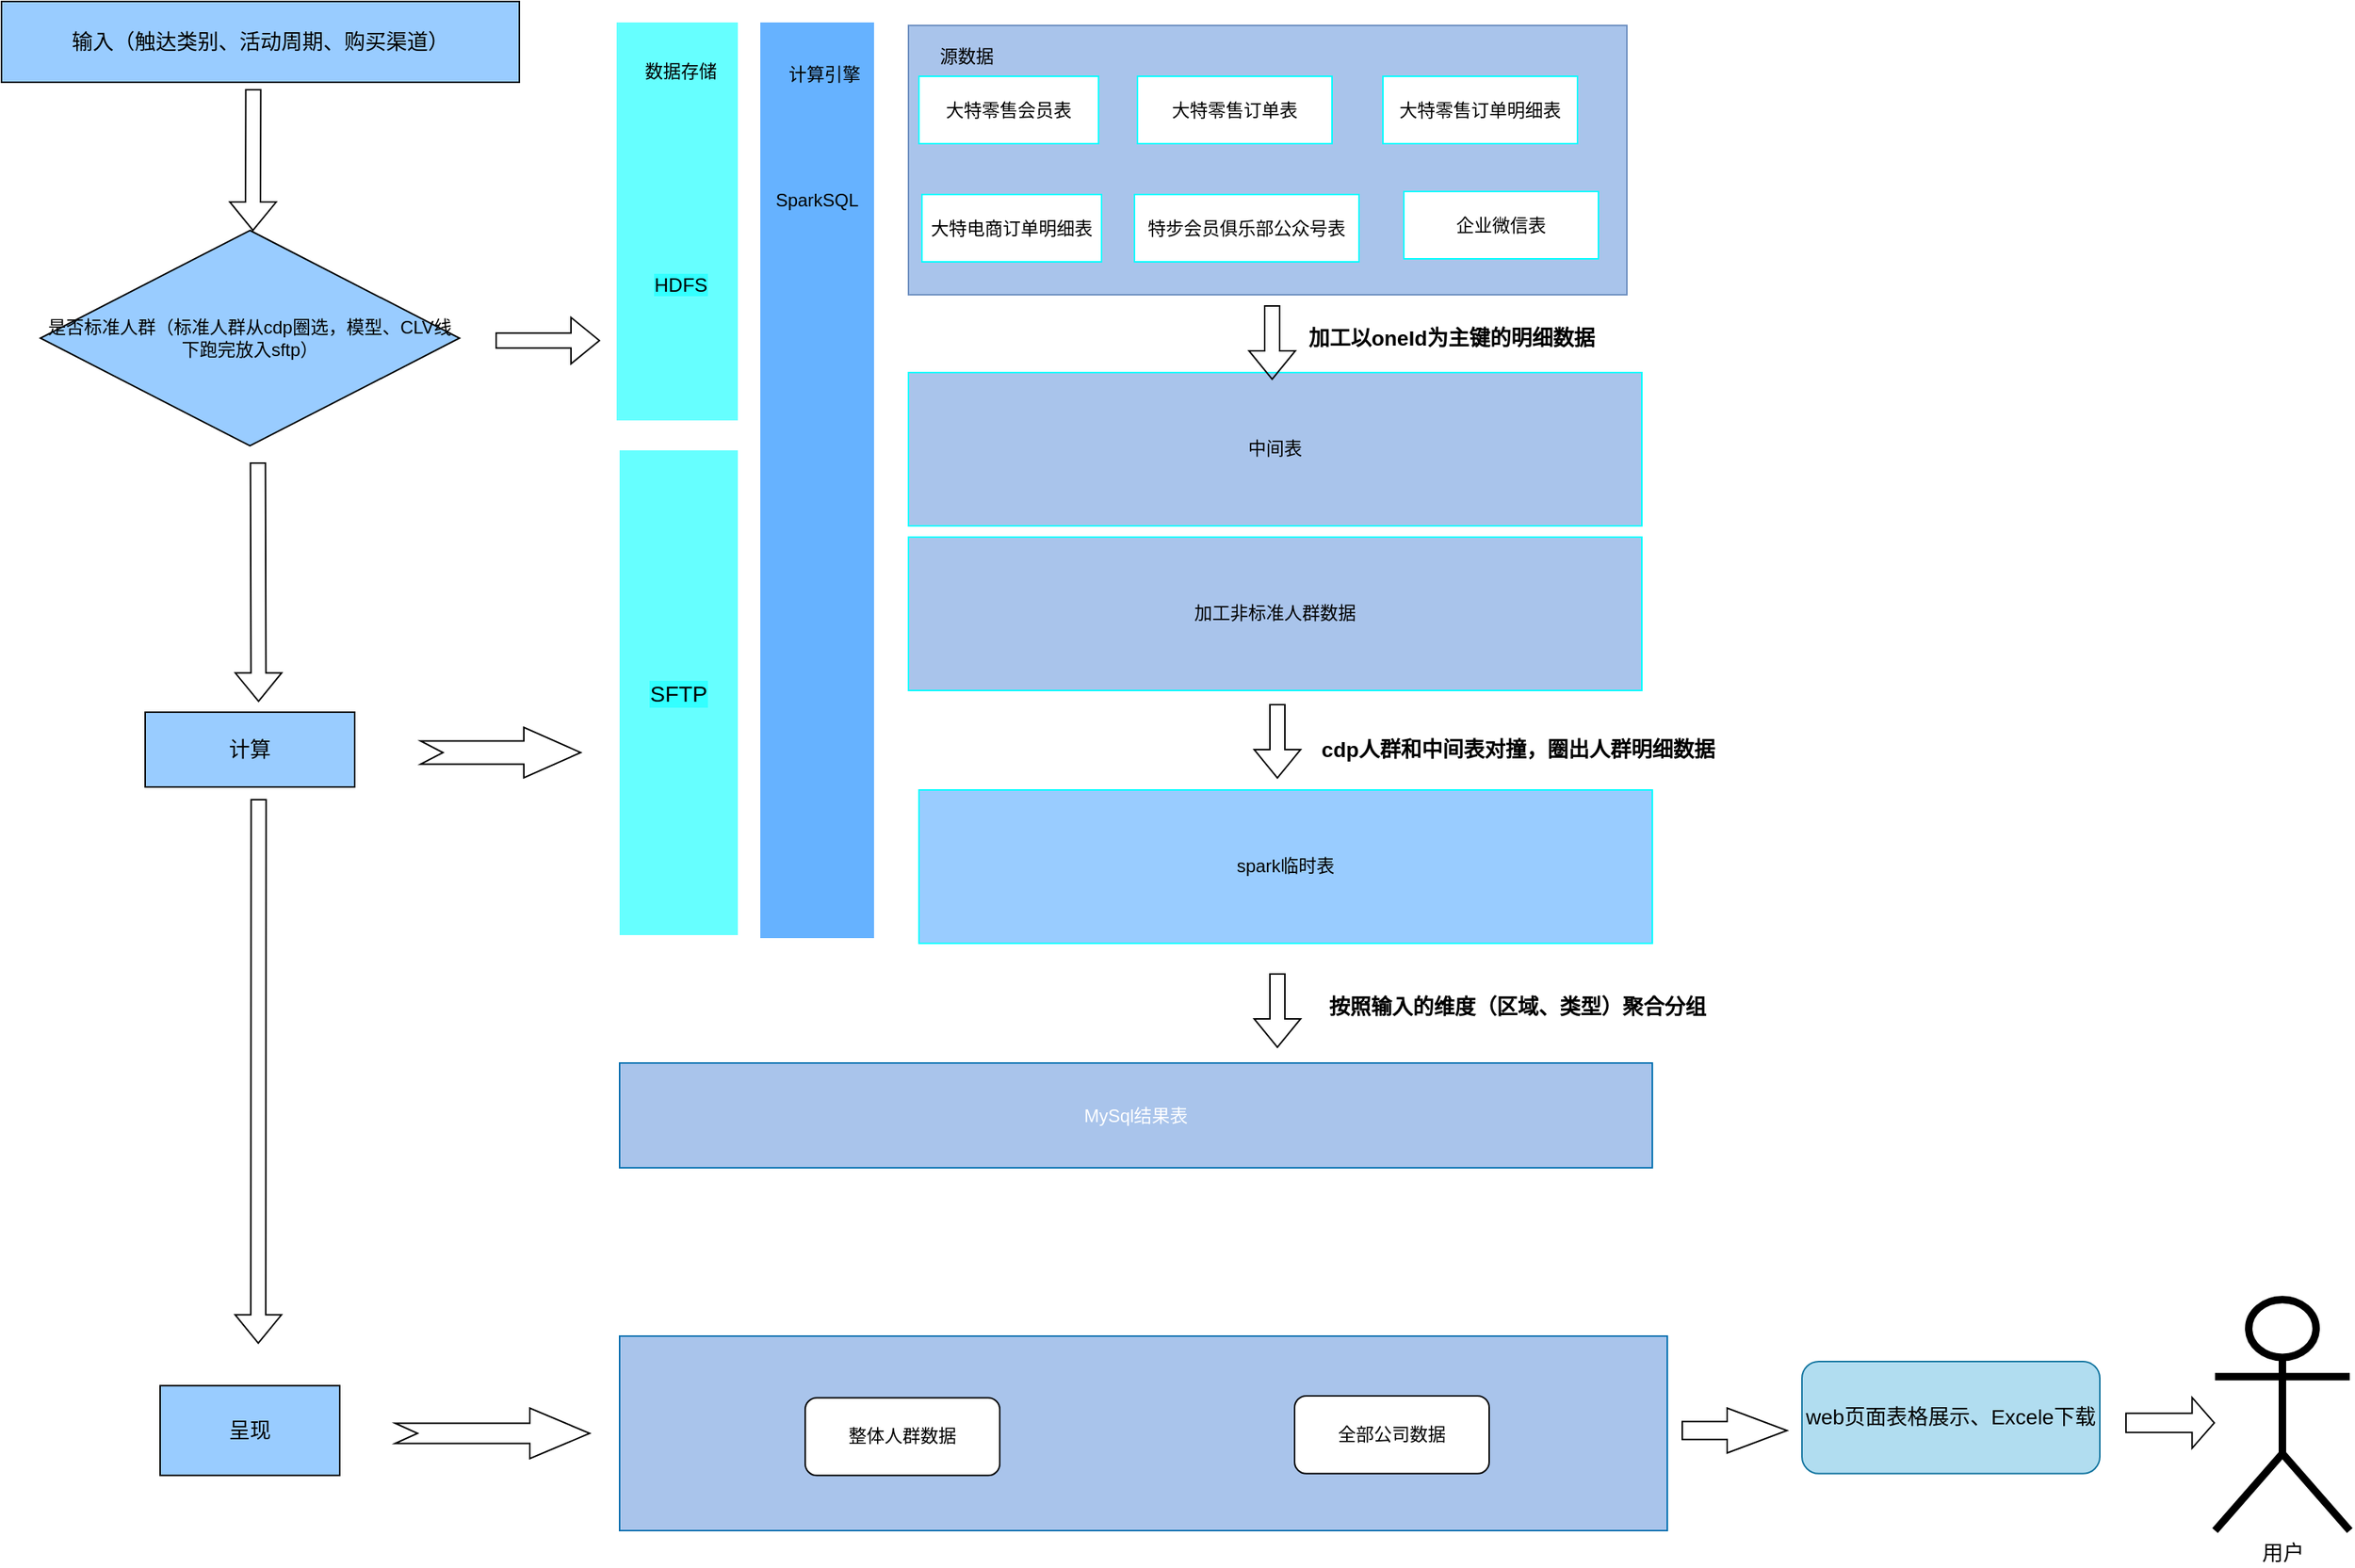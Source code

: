 <mxfile version="21.1.2" type="github">
  <diagram id="C5RBs43oDa-KdzZeNtuy" name="Page-1">
    <mxGraphModel dx="1994" dy="1058" grid="0" gridSize="10" guides="1" tooltips="1" connect="1" arrows="1" fold="1" page="1" pageScale="1" pageWidth="827" pageHeight="1169" math="0" shadow="0">
      <root>
        <mxCell id="WIyWlLk6GJQsqaUBKTNV-0" />
        <mxCell id="WIyWlLk6GJQsqaUBKTNV-1" parent="WIyWlLk6GJQsqaUBKTNV-0" />
        <mxCell id="dFzb2xotskJWM5kpIQJ3-0" value="MySql结果表" style="rounded=0;whiteSpace=wrap;html=1;fillColor=#A9C4EB;fontColor=#ffffff;strokeColor=#006EAF;" parent="WIyWlLk6GJQsqaUBKTNV-1" vertex="1">
          <mxGeometry x="640" y="737.5" width="690" height="70" as="geometry" />
        </mxCell>
        <mxCell id="dFzb2xotskJWM5kpIQJ3-1" value="" style="rounded=0;whiteSpace=wrap;html=1;fontSize=15;fontColor=#FFFFFF;fillColor=#66FFFF;labelBackgroundColor=#33FFFF;strokeColor=none;" parent="WIyWlLk6GJQsqaUBKTNV-1" vertex="1">
          <mxGeometry x="638" y="42" width="81" height="266" as="geometry" />
        </mxCell>
        <mxCell id="dFzb2xotskJWM5kpIQJ3-2" value="&lt;font color=&quot;#000000&quot; style=&quot;font-size: 12px;&quot;&gt;数据存储&lt;/font&gt;" style="text;html=1;strokeColor=none;fillColor=none;align=center;verticalAlign=middle;whiteSpace=wrap;rounded=0;fontSize=12;fontColor=#FFFFFF;" parent="WIyWlLk6GJQsqaUBKTNV-1" vertex="1">
          <mxGeometry x="650.5" y="60" width="60" height="30" as="geometry" />
        </mxCell>
        <mxCell id="dFzb2xotskJWM5kpIQJ3-3" value="HDFS" style="text;html=1;strokeColor=none;fillColor=none;align=center;verticalAlign=middle;whiteSpace=wrap;rounded=0;labelBackgroundColor=#33FFFF;fontSize=13;fontColor=#000000;" parent="WIyWlLk6GJQsqaUBKTNV-1" vertex="1">
          <mxGeometry x="650.5" y="202" width="60" height="30" as="geometry" />
        </mxCell>
        <mxCell id="dFzb2xotskJWM5kpIQJ3-4" value="&lt;span style=&quot;color: rgba(0, 0, 0, 0); font-family: monospace; font-size: 0px; text-align: start; background-color: rgb(251, 251, 251);&quot;&gt;%3CmxGraphModel%3E%3Croot%3E%3CmxCell%20id%3D%220%22%2F%3E%3CmxCell%20id%3D%221%22%20parent%3D%220%22%2F%3E%3CmxCell%20id%3D%222%22%20value%3D%22%26lt%3Bfont%20color%3D%26quot%3B%23000000%26quot%3B%20style%3D%26quot%3Bfont-size%3A%2013px%3B%26quot%3B%26gt%3B%E6%95%B0%E6%8D%AE%E5%AD%98%E5%82%A8%26lt%3B%2Ffont%26gt%3B%22%20style%3D%22text%3Bhtml%3D1%3BstrokeColor%3Dnone%3BfillColor%3Dnone%3Balign%3Dcenter%3BverticalAlign%3Dmiddle%3BwhiteSpace%3Dwrap%3Brounded%3D0%3BfontSize%3D13%3BfontColor%3D%23FFFFFF%3B%22%20vertex%3D%221%22%20parent%3D%221%22%3E%3CmxGeometry%20x%3D%22235%22%20y%3D%22165%22%20width%3D%2260%22%20height%3D%2230%22%20as%3D%22geometry%22%2F%3E%3C%2FmxCell%3E%3C%2Froot%3E%3C%2FmxGraphModel%3E&lt;/span&gt;" style="rounded=0;whiteSpace=wrap;html=1;fontSize=15;fontColor=#FFFFFF;fillColor=#66B2FF;labelBackgroundColor=#33FFFF;strokeColor=none;" parent="WIyWlLk6GJQsqaUBKTNV-1" vertex="1">
          <mxGeometry x="734" y="42" width="76" height="612" as="geometry" />
        </mxCell>
        <mxCell id="dFzb2xotskJWM5kpIQJ3-5" value="&lt;font color=&quot;#000000&quot; style=&quot;font-size: 12px;&quot;&gt;计算引擎&lt;/font&gt;" style="text;html=1;strokeColor=none;fillColor=none;align=center;verticalAlign=middle;whiteSpace=wrap;rounded=0;fontSize=12;fontColor=#FFFFFF;" parent="WIyWlLk6GJQsqaUBKTNV-1" vertex="1">
          <mxGeometry x="747" y="62" width="60" height="30" as="geometry" />
        </mxCell>
        <mxCell id="dFzb2xotskJWM5kpIQJ3-6" value="SparkSQL" style="text;html=1;strokeColor=none;fillColor=none;align=center;verticalAlign=middle;whiteSpace=wrap;rounded=0;labelBackgroundColor=none;fontSize=12;fontColor=#000000;" parent="WIyWlLk6GJQsqaUBKTNV-1" vertex="1">
          <mxGeometry x="742" y="146" width="60" height="30" as="geometry" />
        </mxCell>
        <mxCell id="dFzb2xotskJWM5kpIQJ3-7" value="" style="rounded=0;whiteSpace=wrap;html=1;labelBackgroundColor=none;strokeColor=#6c8ebf;fontSize=12;fillColor=#A9C4EB;" parent="WIyWlLk6GJQsqaUBKTNV-1" vertex="1">
          <mxGeometry x="833" y="44" width="480" height="180" as="geometry" />
        </mxCell>
        <mxCell id="dFzb2xotskJWM5kpIQJ3-8" value="源数据" style="text;html=1;strokeColor=none;fillColor=none;align=center;verticalAlign=middle;whiteSpace=wrap;rounded=0;labelBackgroundColor=none;fontSize=12;fontColor=#000000;" parent="WIyWlLk6GJQsqaUBKTNV-1" vertex="1">
          <mxGeometry x="842" y="50" width="60" height="30" as="geometry" />
        </mxCell>
        <mxCell id="dFzb2xotskJWM5kpIQJ3-9" value="大特零售会员表" style="rounded=0;whiteSpace=wrap;html=1;labelBackgroundColor=none;strokeColor=#00FFFF;fontSize=12;fontColor=#000000;fillColor=#FFFFFF;" parent="WIyWlLk6GJQsqaUBKTNV-1" vertex="1">
          <mxGeometry x="840" y="78" width="120" height="45" as="geometry" />
        </mxCell>
        <mxCell id="dFzb2xotskJWM5kpIQJ3-10" value="大特零售订单表" style="rounded=0;whiteSpace=wrap;html=1;labelBackgroundColor=none;strokeColor=#00FFFF;fontSize=12;fontColor=#000000;fillColor=#FFFFFF;" parent="WIyWlLk6GJQsqaUBKTNV-1" vertex="1">
          <mxGeometry x="986" y="78" width="130" height="45" as="geometry" />
        </mxCell>
        <mxCell id="dFzb2xotskJWM5kpIQJ3-11" value="大特零售订单明细表" style="rounded=0;whiteSpace=wrap;html=1;labelBackgroundColor=none;strokeColor=#00FFFF;fontSize=12;fontColor=#000000;fillColor=#FFFFFF;" parent="WIyWlLk6GJQsqaUBKTNV-1" vertex="1">
          <mxGeometry x="1150" y="78" width="130" height="45" as="geometry" />
        </mxCell>
        <mxCell id="dFzb2xotskJWM5kpIQJ3-12" value="中间表" style="rounded=0;whiteSpace=wrap;html=1;labelBackgroundColor=none;strokeColor=#00FFFF;fontSize=12;fontColor=#000000;fillColor=#A9C4EB;" parent="WIyWlLk6GJQsqaUBKTNV-1" vertex="1">
          <mxGeometry x="833" y="276" width="490" height="102.5" as="geometry" />
        </mxCell>
        <mxCell id="dFzb2xotskJWM5kpIQJ3-13" value="大特电商订单明细表" style="rounded=0;whiteSpace=wrap;html=1;labelBackgroundColor=none;strokeColor=#00FFFF;fontSize=12;fontColor=#000000;fillColor=#FFFFFF;" parent="WIyWlLk6GJQsqaUBKTNV-1" vertex="1">
          <mxGeometry x="842" y="157" width="120" height="45" as="geometry" />
        </mxCell>
        <mxCell id="dFzb2xotskJWM5kpIQJ3-14" value="特步会员俱乐部公众号表" style="rounded=0;whiteSpace=wrap;html=1;labelBackgroundColor=none;strokeColor=#00FFFF;fontSize=12;fontColor=#000000;fillColor=#FFFFFF;" parent="WIyWlLk6GJQsqaUBKTNV-1" vertex="1">
          <mxGeometry x="984" y="157" width="150" height="45" as="geometry" />
        </mxCell>
        <mxCell id="dFzb2xotskJWM5kpIQJ3-15" value="企业微信表" style="rounded=0;whiteSpace=wrap;html=1;labelBackgroundColor=none;strokeColor=#00FFFF;fontSize=12;fontColor=#000000;fillColor=#FFFFFF;" parent="WIyWlLk6GJQsqaUBKTNV-1" vertex="1">
          <mxGeometry x="1164" y="155" width="130" height="45" as="geometry" />
        </mxCell>
        <mxCell id="dFzb2xotskJWM5kpIQJ3-16" value="" style="shape=flexArrow;endArrow=classic;html=1;rounded=0;" parent="WIyWlLk6GJQsqaUBKTNV-1" edge="1">
          <mxGeometry width="50" height="50" relative="1" as="geometry">
            <mxPoint x="1079.5" y="497.5" as="sourcePoint" />
            <mxPoint x="1079.5" y="547.5" as="targetPoint" />
          </mxGeometry>
        </mxCell>
        <mxCell id="dFzb2xotskJWM5kpIQJ3-17" value="加工以oneId为主键的明细数据" style="text;html=1;strokeColor=none;fillColor=none;align=center;verticalAlign=middle;whiteSpace=wrap;rounded=0;fontColor=#000000;fontStyle=1;fontSize=14;" parent="WIyWlLk6GJQsqaUBKTNV-1" vertex="1">
          <mxGeometry x="1096" y="248" width="200" height="10" as="geometry" />
        </mxCell>
        <mxCell id="dFzb2xotskJWM5kpIQJ3-18" value="spark临时表" style="rounded=0;whiteSpace=wrap;html=1;labelBackgroundColor=none;strokeColor=#00FFFF;fontSize=12;fontColor=#000000;fillColor=#99CCFF;" parent="WIyWlLk6GJQsqaUBKTNV-1" vertex="1">
          <mxGeometry x="840" y="555" width="490" height="102.5" as="geometry" />
        </mxCell>
        <mxCell id="dFzb2xotskJWM5kpIQJ3-19" value="" style="shape=flexArrow;endArrow=classic;html=1;rounded=0;" parent="WIyWlLk6GJQsqaUBKTNV-1" edge="1">
          <mxGeometry width="50" height="50" relative="1" as="geometry">
            <mxPoint x="1076" y="231" as="sourcePoint" />
            <mxPoint x="1076" y="281" as="targetPoint" />
          </mxGeometry>
        </mxCell>
        <mxCell id="dFzb2xotskJWM5kpIQJ3-20" value="" style="shape=flexArrow;endArrow=classic;html=1;rounded=0;" parent="WIyWlLk6GJQsqaUBKTNV-1" edge="1">
          <mxGeometry width="50" height="50" relative="1" as="geometry">
            <mxPoint x="1079.5" y="677.5" as="sourcePoint" />
            <mxPoint x="1079.5" y="727.5" as="targetPoint" />
          </mxGeometry>
        </mxCell>
        <mxCell id="dFzb2xotskJWM5kpIQJ3-21" value="按照输入的维度（区域、类型）聚合分组" style="text;html=1;strokeColor=none;fillColor=none;align=center;verticalAlign=middle;whiteSpace=wrap;rounded=0;fontSize=14;fontColor=#000000;fontStyle=1" parent="WIyWlLk6GJQsqaUBKTNV-1" vertex="1">
          <mxGeometry x="1100" y="690" width="280" height="20" as="geometry" />
        </mxCell>
        <mxCell id="dFzb2xotskJWM5kpIQJ3-22" value="" style="shape=flexArrow;endArrow=classic;html=1;rounded=0;fontSize=14;fontColor=#000000;" parent="WIyWlLk6GJQsqaUBKTNV-1" edge="1">
          <mxGeometry width="50" height="50" relative="1" as="geometry">
            <mxPoint x="398.33" y="336" as="sourcePoint" />
            <mxPoint x="398.76" y="496.25" as="targetPoint" />
          </mxGeometry>
        </mxCell>
        <mxCell id="dFzb2xotskJWM5kpIQJ3-23" value="输入（触达类别、活动周期、购买渠道）" style="rounded=0;whiteSpace=wrap;html=1;fontSize=14;fontColor=#000000;fillColor=#99CCFF;" parent="WIyWlLk6GJQsqaUBKTNV-1" vertex="1">
          <mxGeometry x="227" y="28" width="346" height="54" as="geometry" />
        </mxCell>
        <mxCell id="dFzb2xotskJWM5kpIQJ3-24" value="计算" style="rounded=0;whiteSpace=wrap;html=1;fontSize=14;fontColor=#000000;fillColor=#99CCFF;" parent="WIyWlLk6GJQsqaUBKTNV-1" vertex="1">
          <mxGeometry x="323" y="503" width="140" height="50" as="geometry" />
        </mxCell>
        <mxCell id="dFzb2xotskJWM5kpIQJ3-25" value="" style="shape=flexArrow;endArrow=classic;html=1;rounded=0;fontSize=14;fontColor=#000000;" parent="WIyWlLk6GJQsqaUBKTNV-1" edge="1">
          <mxGeometry x="1" y="-149" width="50" height="50" relative="1" as="geometry">
            <mxPoint x="398.8" y="561" as="sourcePoint" />
            <mxPoint x="398.57" y="925.25" as="targetPoint" />
            <mxPoint x="129" y="147" as="offset" />
          </mxGeometry>
        </mxCell>
        <mxCell id="dFzb2xotskJWM5kpIQJ3-26" value="呈现" style="rounded=0;whiteSpace=wrap;html=1;fontSize=14;fontColor=#000000;fillColor=#99CCFF;" parent="WIyWlLk6GJQsqaUBKTNV-1" vertex="1">
          <mxGeometry x="333" y="953.13" width="120" height="60" as="geometry" />
        </mxCell>
        <mxCell id="dFzb2xotskJWM5kpIQJ3-27" value="" style="rounded=0;whiteSpace=wrap;html=1;fontSize=14;fontColor=#ffffff;fillColor=#A9C4EB;strokeColor=#006EAF;" parent="WIyWlLk6GJQsqaUBKTNV-1" vertex="1">
          <mxGeometry x="640" y="920" width="700" height="130" as="geometry" />
        </mxCell>
        <mxCell id="dFzb2xotskJWM5kpIQJ3-29" value="web页面表格展示、Excele下载" style="rounded=1;whiteSpace=wrap;html=1;shadow=0;fontSize=14;fillColor=#b1ddf0;strokeColor=#10739e;" parent="WIyWlLk6GJQsqaUBKTNV-1" vertex="1">
          <mxGeometry x="1430" y="937" width="199" height="74.88" as="geometry" />
        </mxCell>
        <mxCell id="dFzb2xotskJWM5kpIQJ3-30" value="" style="html=1;shadow=0;dashed=0;align=center;verticalAlign=middle;shape=mxgraph.arrows2.arrow;dy=0.54;dx=38;notch=15;fontSize=14;fontColor=#000000;fillColor=none;" parent="WIyWlLk6GJQsqaUBKTNV-1" vertex="1">
          <mxGeometry x="507" y="513.12" width="107" height="33.75" as="geometry" />
        </mxCell>
        <mxCell id="dFzb2xotskJWM5kpIQJ3-31" value="" style="html=1;shadow=0;dashed=0;align=center;verticalAlign=middle;shape=mxgraph.arrows2.arrow;dy=0.6;dx=40;notch=15;fontSize=14;fontColor=#000000;fillColor=none;" parent="WIyWlLk6GJQsqaUBKTNV-1" vertex="1">
          <mxGeometry x="490" y="968.13" width="130" height="33.75" as="geometry" />
        </mxCell>
        <mxCell id="dFzb2xotskJWM5kpIQJ3-32" value="" style="html=1;shadow=0;dashed=0;align=center;verticalAlign=middle;shape=mxgraph.arrows2.arrow;dy=0.6;dx=40;notch=0;fontSize=14;fontColor=#000000;fillColor=none;" parent="WIyWlLk6GJQsqaUBKTNV-1" vertex="1">
          <mxGeometry x="1350" y="968.13" width="70" height="30" as="geometry" />
        </mxCell>
        <mxCell id="dFzb2xotskJWM5kpIQJ3-33" value="用户" style="shape=umlActor;verticalLabelPosition=bottom;verticalAlign=top;html=1;outlineConnect=0;shadow=0;strokeWidth=5;fontSize=14;fontColor=#000000;fillColor=none;" parent="WIyWlLk6GJQsqaUBKTNV-1" vertex="1">
          <mxGeometry x="1706" y="895.62" width="90" height="154.38" as="geometry" />
        </mxCell>
        <mxCell id="dFzb2xotskJWM5kpIQJ3-34" value="" style="shape=flexArrow;endArrow=classic;html=1;rounded=0;fontSize=14;fontColor=#000000;width=12.857;endSize=4.614;" parent="WIyWlLk6GJQsqaUBKTNV-1" edge="1">
          <mxGeometry width="50" height="50" relative="1" as="geometry">
            <mxPoint x="1646" y="978" as="sourcePoint" />
            <mxPoint x="1706" y="978" as="targetPoint" />
          </mxGeometry>
        </mxCell>
        <mxCell id="dFzb2xotskJWM5kpIQJ3-35" value="整体人群数据" style="rounded=1;whiteSpace=wrap;html=1;" parent="WIyWlLk6GJQsqaUBKTNV-1" vertex="1">
          <mxGeometry x="764" y="961.25" width="130" height="51.88" as="geometry" />
        </mxCell>
        <mxCell id="dFzb2xotskJWM5kpIQJ3-36" value="全部公司数据" style="rounded=1;whiteSpace=wrap;html=1;" parent="WIyWlLk6GJQsqaUBKTNV-1" vertex="1">
          <mxGeometry x="1091" y="960" width="130" height="51.88" as="geometry" />
        </mxCell>
        <mxCell id="dFzb2xotskJWM5kpIQJ3-38" value="cdp人群和中间表对撞，圈出人群明细数据" style="text;html=1;strokeColor=none;fillColor=none;align=center;verticalAlign=middle;whiteSpace=wrap;rounded=0;fontColor=#000000;fontStyle=1;fontSize=14;" parent="WIyWlLk6GJQsqaUBKTNV-1" vertex="1">
          <mxGeometry x="1105" y="523" width="271" height="10" as="geometry" />
        </mxCell>
        <mxCell id="dFzb2xotskJWM5kpIQJ3-49" value="&lt;font color=&quot;#000000&quot;&gt;SFTP&lt;/font&gt;" style="rounded=0;whiteSpace=wrap;html=1;fontSize=15;fontColor=#FFFFFF;fillColor=#66FFFF;labelBackgroundColor=#33FFFF;strokeColor=none;" parent="WIyWlLk6GJQsqaUBKTNV-1" vertex="1">
          <mxGeometry x="640" y="328" width="79" height="324" as="geometry" />
        </mxCell>
        <mxCell id="dFzb2xotskJWM5kpIQJ3-51" value="是否标准人群（标准人群从cdp圈选，模型、CLV线下跑完放入sftp&lt;span style=&quot;background-color: initial;&quot;&gt;）&lt;/span&gt;" style="rhombus;whiteSpace=wrap;html=1;gradientColor=none;fillColor=#99CCFF;" parent="WIyWlLk6GJQsqaUBKTNV-1" vertex="1">
          <mxGeometry x="253" y="181" width="280" height="144" as="geometry" />
        </mxCell>
        <mxCell id="dFzb2xotskJWM5kpIQJ3-52" value="" style="shape=flexArrow;endArrow=classic;html=1;rounded=0;fontSize=14;fontColor=#000000;" parent="WIyWlLk6GJQsqaUBKTNV-1" edge="1">
          <mxGeometry width="50" height="50" relative="1" as="geometry">
            <mxPoint x="557" y="254.67" as="sourcePoint" />
            <mxPoint x="627" y="254.67" as="targetPoint" />
          </mxGeometry>
        </mxCell>
        <mxCell id="dFzb2xotskJWM5kpIQJ3-53" value="" style="shape=flexArrow;endArrow=classic;html=1;rounded=0;fontSize=14;fontColor=#000000;" parent="WIyWlLk6GJQsqaUBKTNV-1" edge="1">
          <mxGeometry x="1" y="-149" width="50" height="50" relative="1" as="geometry">
            <mxPoint x="395.23" y="86.5" as="sourcePoint" />
            <mxPoint x="395" y="181.5" as="targetPoint" />
            <mxPoint x="129" y="147" as="offset" />
          </mxGeometry>
        </mxCell>
        <mxCell id="dFzb2xotskJWM5kpIQJ3-54" value="加工非标准人群数据" style="rounded=0;whiteSpace=wrap;html=1;labelBackgroundColor=none;strokeColor=#00FFFF;fontSize=12;fontColor=#000000;fillColor=#A9C4EB;" parent="WIyWlLk6GJQsqaUBKTNV-1" vertex="1">
          <mxGeometry x="833" y="386" width="490" height="102.5" as="geometry" />
        </mxCell>
      </root>
    </mxGraphModel>
  </diagram>
</mxfile>
